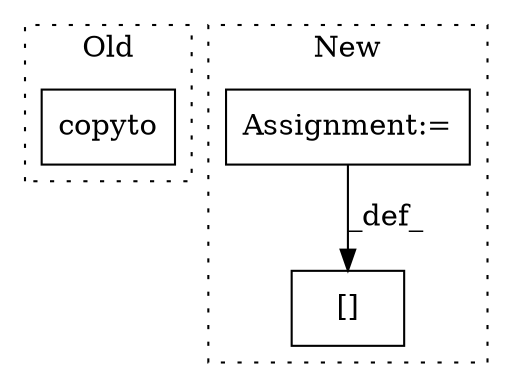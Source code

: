 digraph G {
subgraph cluster0 {
1 [label="copyto" a="32" s="21987,22038" l="7,1" shape="box"];
label = "Old";
style="dotted";
}
subgraph cluster1 {
2 [label="[]" a="2" s="21920,21938" l="8,1" shape="box"];
3 [label="Assignment:=" a="7" s="21939" l="1" shape="box"];
label = "New";
style="dotted";
}
3 -> 2 [label="_def_"];
}